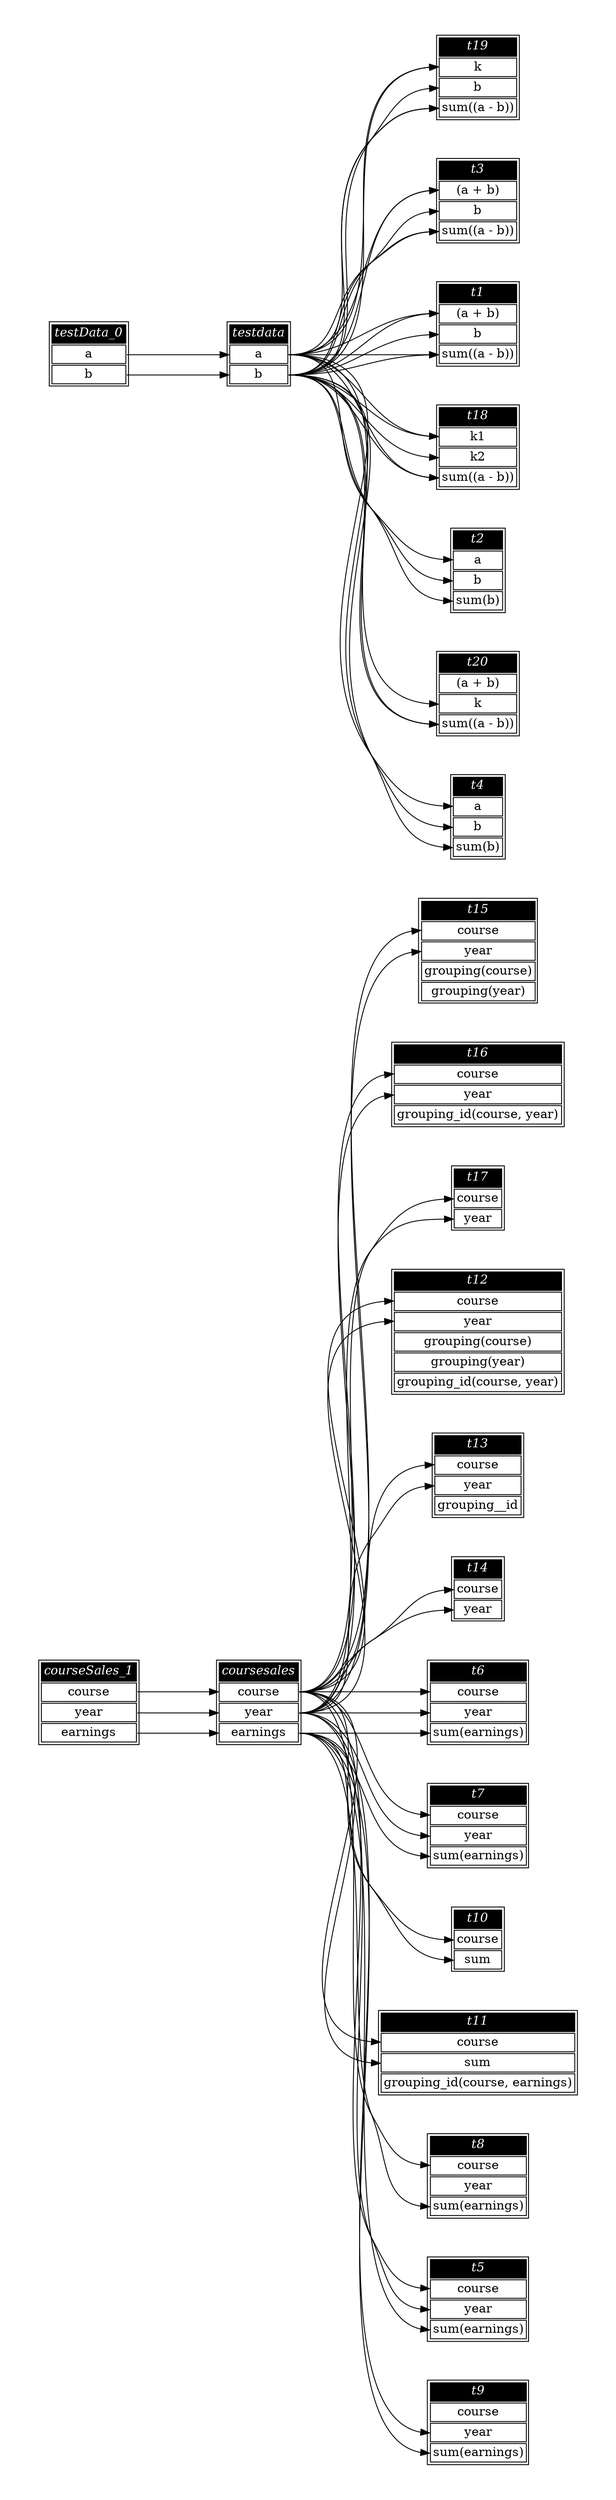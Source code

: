 // Automatically generated by SQLFlowTestSuite


digraph {
  graph [pad="0.5" nodesep="0.5" ranksep="1" fontname="Helvetica" rankdir=LR];
  node [shape=plaintext]

  
"courseSales_1" [color="black" label=<
<table>
  <tr><td bgcolor="black" port="nodeName"><i><font color="white">courseSales_1</font></i></td></tr>
  <tr><td port="0">course</td></tr>
<tr><td port="1">year</td></tr>
<tr><td port="2">earnings</td></tr>
</table>>];
     

"coursesales" [color="black" label=<
<table>
  <tr><td bgcolor="black" port="nodeName"><i><font color="white">coursesales</font></i></td></tr>
  <tr><td port="0">course</td></tr>
<tr><td port="1">year</td></tr>
<tr><td port="2">earnings</td></tr>
</table>>];
     

"t1" [color="black" label=<
<table>
  <tr><td bgcolor="black" port="nodeName"><i><font color="white">t1</font></i></td></tr>
  <tr><td port="0">(a + b)</td></tr>
<tr><td port="1">b</td></tr>
<tr><td port="2">sum((a - b))</td></tr>
</table>>];
     

"t10" [color="black" label=<
<table>
  <tr><td bgcolor="black" port="nodeName"><i><font color="white">t10</font></i></td></tr>
  <tr><td port="0">course</td></tr>
<tr><td port="1">sum</td></tr>
</table>>];
     

"t11" [color="black" label=<
<table>
  <tr><td bgcolor="black" port="nodeName"><i><font color="white">t11</font></i></td></tr>
  <tr><td port="0">course</td></tr>
<tr><td port="1">sum</td></tr>
<tr><td port="2">grouping_id(course, earnings)</td></tr>
</table>>];
     

"t12" [color="black" label=<
<table>
  <tr><td bgcolor="black" port="nodeName"><i><font color="white">t12</font></i></td></tr>
  <tr><td port="0">course</td></tr>
<tr><td port="1">year</td></tr>
<tr><td port="2">grouping(course)</td></tr>
<tr><td port="3">grouping(year)</td></tr>
<tr><td port="4">grouping_id(course, year)</td></tr>
</table>>];
     

"t13" [color="black" label=<
<table>
  <tr><td bgcolor="black" port="nodeName"><i><font color="white">t13</font></i></td></tr>
  <tr><td port="0">course</td></tr>
<tr><td port="1">year</td></tr>
<tr><td port="2">grouping__id</td></tr>
</table>>];
     

"t14" [color="black" label=<
<table>
  <tr><td bgcolor="black" port="nodeName"><i><font color="white">t14</font></i></td></tr>
  <tr><td port="0">course</td></tr>
<tr><td port="1">year</td></tr>
</table>>];
     

"t15" [color="black" label=<
<table>
  <tr><td bgcolor="black" port="nodeName"><i><font color="white">t15</font></i></td></tr>
  <tr><td port="0">course</td></tr>
<tr><td port="1">year</td></tr>
<tr><td port="2">grouping(course)</td></tr>
<tr><td port="3">grouping(year)</td></tr>
</table>>];
     

"t16" [color="black" label=<
<table>
  <tr><td bgcolor="black" port="nodeName"><i><font color="white">t16</font></i></td></tr>
  <tr><td port="0">course</td></tr>
<tr><td port="1">year</td></tr>
<tr><td port="2">grouping_id(course, year)</td></tr>
</table>>];
     

"t17" [color="black" label=<
<table>
  <tr><td bgcolor="black" port="nodeName"><i><font color="white">t17</font></i></td></tr>
  <tr><td port="0">course</td></tr>
<tr><td port="1">year</td></tr>
</table>>];
     

"t18" [color="black" label=<
<table>
  <tr><td bgcolor="black" port="nodeName"><i><font color="white">t18</font></i></td></tr>
  <tr><td port="0">k1</td></tr>
<tr><td port="1">k2</td></tr>
<tr><td port="2">sum((a - b))</td></tr>
</table>>];
     

"t19" [color="black" label=<
<table>
  <tr><td bgcolor="black" port="nodeName"><i><font color="white">t19</font></i></td></tr>
  <tr><td port="0">k</td></tr>
<tr><td port="1">b</td></tr>
<tr><td port="2">sum((a - b))</td></tr>
</table>>];
     

"t2" [color="black" label=<
<table>
  <tr><td bgcolor="black" port="nodeName"><i><font color="white">t2</font></i></td></tr>
  <tr><td port="0">a</td></tr>
<tr><td port="1">b</td></tr>
<tr><td port="2">sum(b)</td></tr>
</table>>];
     

"t20" [color="black" label=<
<table>
  <tr><td bgcolor="black" port="nodeName"><i><font color="white">t20</font></i></td></tr>
  <tr><td port="0">(a + b)</td></tr>
<tr><td port="1">k</td></tr>
<tr><td port="2">sum((a - b))</td></tr>
</table>>];
     

"t3" [color="black" label=<
<table>
  <tr><td bgcolor="black" port="nodeName"><i><font color="white">t3</font></i></td></tr>
  <tr><td port="0">(a + b)</td></tr>
<tr><td port="1">b</td></tr>
<tr><td port="2">sum((a - b))</td></tr>
</table>>];
     

"t4" [color="black" label=<
<table>
  <tr><td bgcolor="black" port="nodeName"><i><font color="white">t4</font></i></td></tr>
  <tr><td port="0">a</td></tr>
<tr><td port="1">b</td></tr>
<tr><td port="2">sum(b)</td></tr>
</table>>];
     

"t5" [color="black" label=<
<table>
  <tr><td bgcolor="black" port="nodeName"><i><font color="white">t5</font></i></td></tr>
  <tr><td port="0">course</td></tr>
<tr><td port="1">year</td></tr>
<tr><td port="2">sum(earnings)</td></tr>
</table>>];
     

"t6" [color="black" label=<
<table>
  <tr><td bgcolor="black" port="nodeName"><i><font color="white">t6</font></i></td></tr>
  <tr><td port="0">course</td></tr>
<tr><td port="1">year</td></tr>
<tr><td port="2">sum(earnings)</td></tr>
</table>>];
     

"t7" [color="black" label=<
<table>
  <tr><td bgcolor="black" port="nodeName"><i><font color="white">t7</font></i></td></tr>
  <tr><td port="0">course</td></tr>
<tr><td port="1">year</td></tr>
<tr><td port="2">sum(earnings)</td></tr>
</table>>];
     

"t8" [color="black" label=<
<table>
  <tr><td bgcolor="black" port="nodeName"><i><font color="white">t8</font></i></td></tr>
  <tr><td port="0">course</td></tr>
<tr><td port="1">year</td></tr>
<tr><td port="2">sum(earnings)</td></tr>
</table>>];
     

"t9" [color="black" label=<
<table>
  <tr><td bgcolor="black" port="nodeName"><i><font color="white">t9</font></i></td></tr>
  <tr><td port="0">course</td></tr>
<tr><td port="1">year</td></tr>
<tr><td port="2">sum(earnings)</td></tr>
</table>>];
     

"testData_0" [color="black" label=<
<table>
  <tr><td bgcolor="black" port="nodeName"><i><font color="white">testData_0</font></i></td></tr>
  <tr><td port="0">a</td></tr>
<tr><td port="1">b</td></tr>
</table>>];
     

"testdata" [color="black" label=<
<table>
  <tr><td bgcolor="black" port="nodeName"><i><font color="white">testdata</font></i></td></tr>
  <tr><td port="0">a</td></tr>
<tr><td port="1">b</td></tr>
</table>>];
     
  "courseSales_1":0 -> "coursesales":0;
"courseSales_1":1 -> "coursesales":1;
"courseSales_1":2 -> "coursesales":2;
"coursesales":0 -> "t10":0;
"coursesales":0 -> "t11":0;
"coursesales":0 -> "t12":0;
"coursesales":0 -> "t13":0;
"coursesales":0 -> "t14":0;
"coursesales":0 -> "t15":0;
"coursesales":0 -> "t16":0;
"coursesales":0 -> "t17":0;
"coursesales":0 -> "t5":0;
"coursesales":0 -> "t6":0;
"coursesales":0 -> "t7":0;
"coursesales":0 -> "t8":0;
"coursesales":1 -> "t12":1;
"coursesales":1 -> "t13":1;
"coursesales":1 -> "t14":1;
"coursesales":1 -> "t15":1;
"coursesales":1 -> "t16":1;
"coursesales":1 -> "t17":1;
"coursesales":1 -> "t5":1;
"coursesales":1 -> "t6":1;
"coursesales":1 -> "t7":1;
"coursesales":1 -> "t9":1;
"coursesales":2 -> "t10":1;
"coursesales":2 -> "t11":1;
"coursesales":2 -> "t5":2;
"coursesales":2 -> "t6":2;
"coursesales":2 -> "t7":2;
"coursesales":2 -> "t8":2;
"coursesales":2 -> "t9":2;
"testData_0":0 -> "testdata":0;
"testData_0":1 -> "testdata":1;
"testdata":0 -> "t1":0;
"testdata":0 -> "t1":2;
"testdata":0 -> "t18":0;
"testdata":0 -> "t18":2;
"testdata":0 -> "t19":0;
"testdata":0 -> "t19":2;
"testdata":0 -> "t2":0;
"testdata":0 -> "t20":2;
"testdata":0 -> "t3":0;
"testdata":0 -> "t3":2;
"testdata":0 -> "t4":0;
"testdata":1 -> "t1":0;
"testdata":1 -> "t1":1;
"testdata":1 -> "t1":2;
"testdata":1 -> "t18":0;
"testdata":1 -> "t18":1;
"testdata":1 -> "t18":2;
"testdata":1 -> "t19":0;
"testdata":1 -> "t19":1;
"testdata":1 -> "t19":2;
"testdata":1 -> "t2":1;
"testdata":1 -> "t2":2;
"testdata":1 -> "t20":1;
"testdata":1 -> "t20":2;
"testdata":1 -> "t3":0;
"testdata":1 -> "t3":1;
"testdata":1 -> "t3":2;
"testdata":1 -> "t4":1;
"testdata":1 -> "t4":2;
}
       